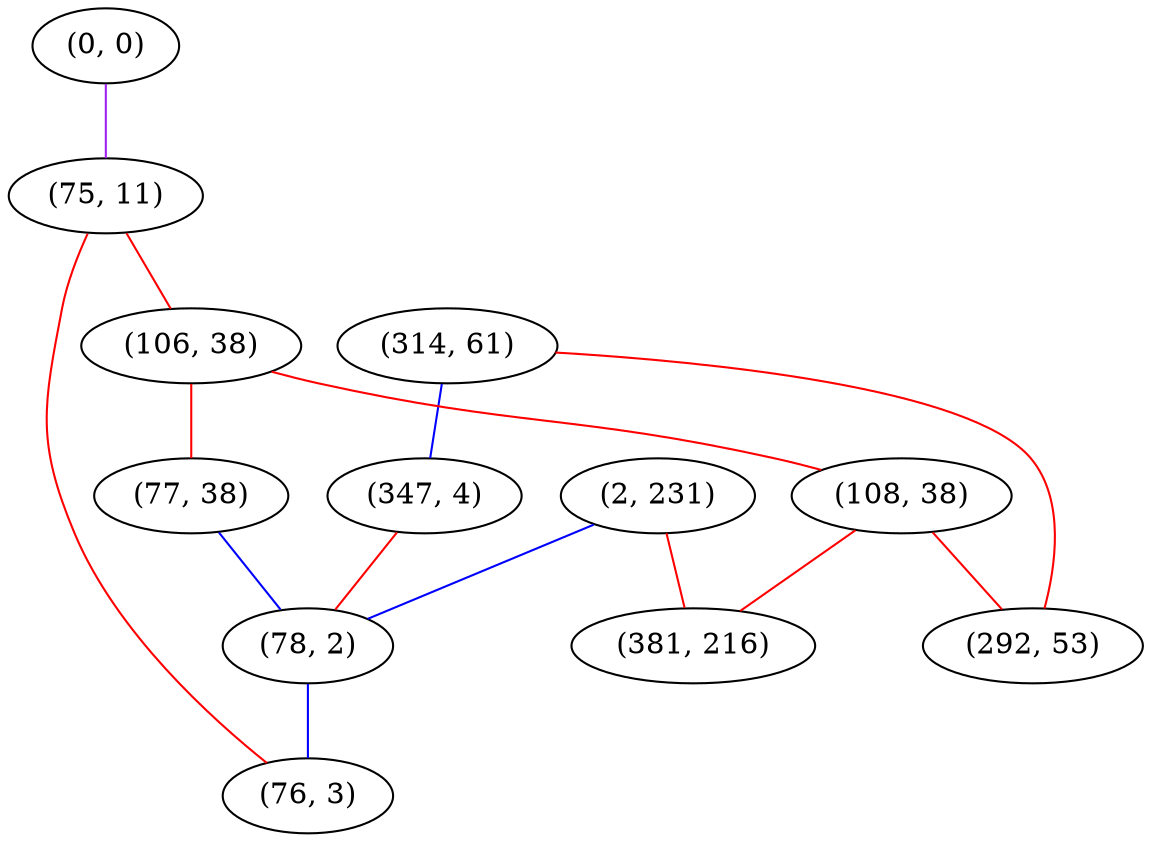 graph "" {
"(2, 231)";
"(0, 0)";
"(75, 11)";
"(314, 61)";
"(106, 38)";
"(108, 38)";
"(77, 38)";
"(347, 4)";
"(381, 216)";
"(292, 53)";
"(78, 2)";
"(76, 3)";
"(2, 231)" -- "(78, 2)"  [color=blue, key=0, weight=3];
"(2, 231)" -- "(381, 216)"  [color=red, key=0, weight=1];
"(0, 0)" -- "(75, 11)"  [color=purple, key=0, weight=4];
"(75, 11)" -- "(106, 38)"  [color=red, key=0, weight=1];
"(75, 11)" -- "(76, 3)"  [color=red, key=0, weight=1];
"(314, 61)" -- "(292, 53)"  [color=red, key=0, weight=1];
"(314, 61)" -- "(347, 4)"  [color=blue, key=0, weight=3];
"(106, 38)" -- "(77, 38)"  [color=red, key=0, weight=1];
"(106, 38)" -- "(108, 38)"  [color=red, key=0, weight=1];
"(108, 38)" -- "(292, 53)"  [color=red, key=0, weight=1];
"(108, 38)" -- "(381, 216)"  [color=red, key=0, weight=1];
"(77, 38)" -- "(78, 2)"  [color=blue, key=0, weight=3];
"(347, 4)" -- "(78, 2)"  [color=red, key=0, weight=1];
"(78, 2)" -- "(76, 3)"  [color=blue, key=0, weight=3];
}
